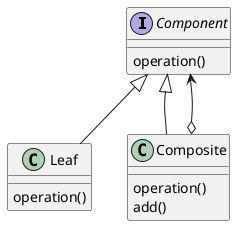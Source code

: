 @startuml

interface Component {
    operation()
}
class Leaf {
    operation()
}
class Composite {
    operation()
    add()
}
Component <|-- Leaf
Component <|-- Composite
Composite o--> Component

@enduml
